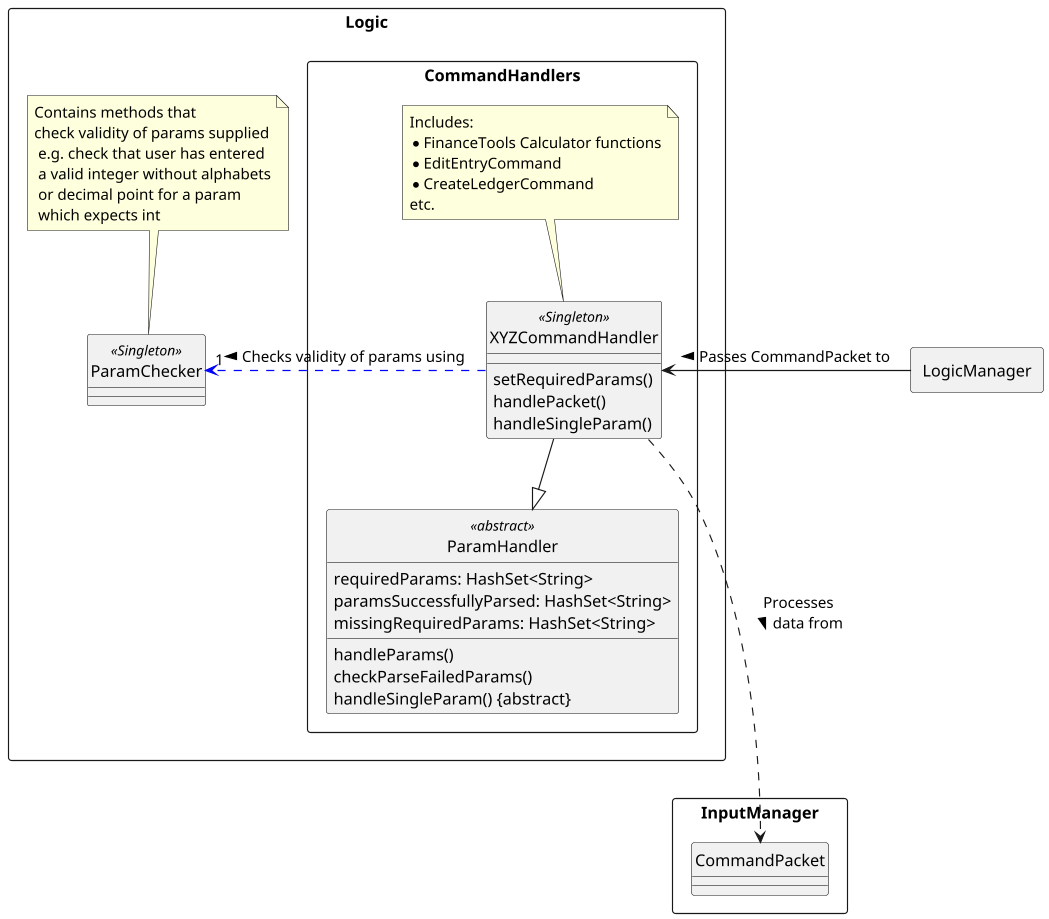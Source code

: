 @startuml

hide circle
skinparam classAttributeIconSize 0
skinparam BoxPadding 20
skinparam shadowing false
scale 1049 width

skinparam package<<Layout>> {
  borderColor Transparent
  backgroundColor Transparent
  fontColor Transparent
  stereotypeFontColor Transparent
}

!define ABSTRACT &#123;abstract&#125;

rectangle LogicManager{
}
rectangle InputManager {
    class CommandPacket {
    }
}

rectangle Logic {


    class ParamChecker <<Singleton>>{

    }


    rectangle CommandHandlers {

    class ParamHandler <<abstract>> {
        requiredParams: HashSet<String>
        paramsSuccessfullyParsed: HashSet<String>
        missingRequiredParams: HashSet<String>
        handleParams()
        checkParseFailedParams()
        handleSingleParam() ABSTRACT
    }
    class XYZCommandHandler <<Singleton>>{
        setRequiredParams()
        handlePacket()
        handleSingleParam()

    }


    XYZCommandHandler --|> ParamHandler
    XYZCommandHandler ..right> "1"  ParamChecker #line:blue;text:black : > Checks validity of params using
    note top of XYZCommandHandler: Includes: \n* FinanceTools Calculator functions\n* EditEntryCommand\n* CreateLedgerCommand\netc.
}

XYZCommandHandler ...> CommandPacket : Processes \ndata from >

LogicManager -> XYZCommandHandler : > Passes CommandPacket to
note top of ParamChecker: Contains methods that \ncheck validity of params supplied\n e.g. check that user has entered\n a valid integer without alphabets\n or decimal point for a param\n which expects int





@enduml